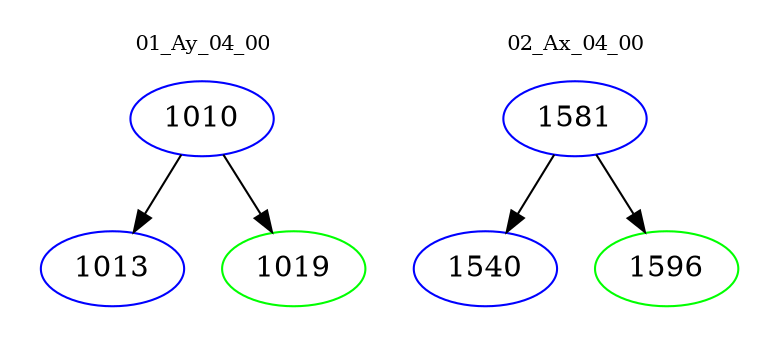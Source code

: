 digraph{
subgraph cluster_0 {
color = white
label = "01_Ay_04_00";
fontsize=10;
T0_1010 [label="1010", color="blue"]
T0_1010 -> T0_1013 [color="black"]
T0_1013 [label="1013", color="blue"]
T0_1010 -> T0_1019 [color="black"]
T0_1019 [label="1019", color="green"]
}
subgraph cluster_1 {
color = white
label = "02_Ax_04_00";
fontsize=10;
T1_1581 [label="1581", color="blue"]
T1_1581 -> T1_1540 [color="black"]
T1_1540 [label="1540", color="blue"]
T1_1581 -> T1_1596 [color="black"]
T1_1596 [label="1596", color="green"]
}
}
